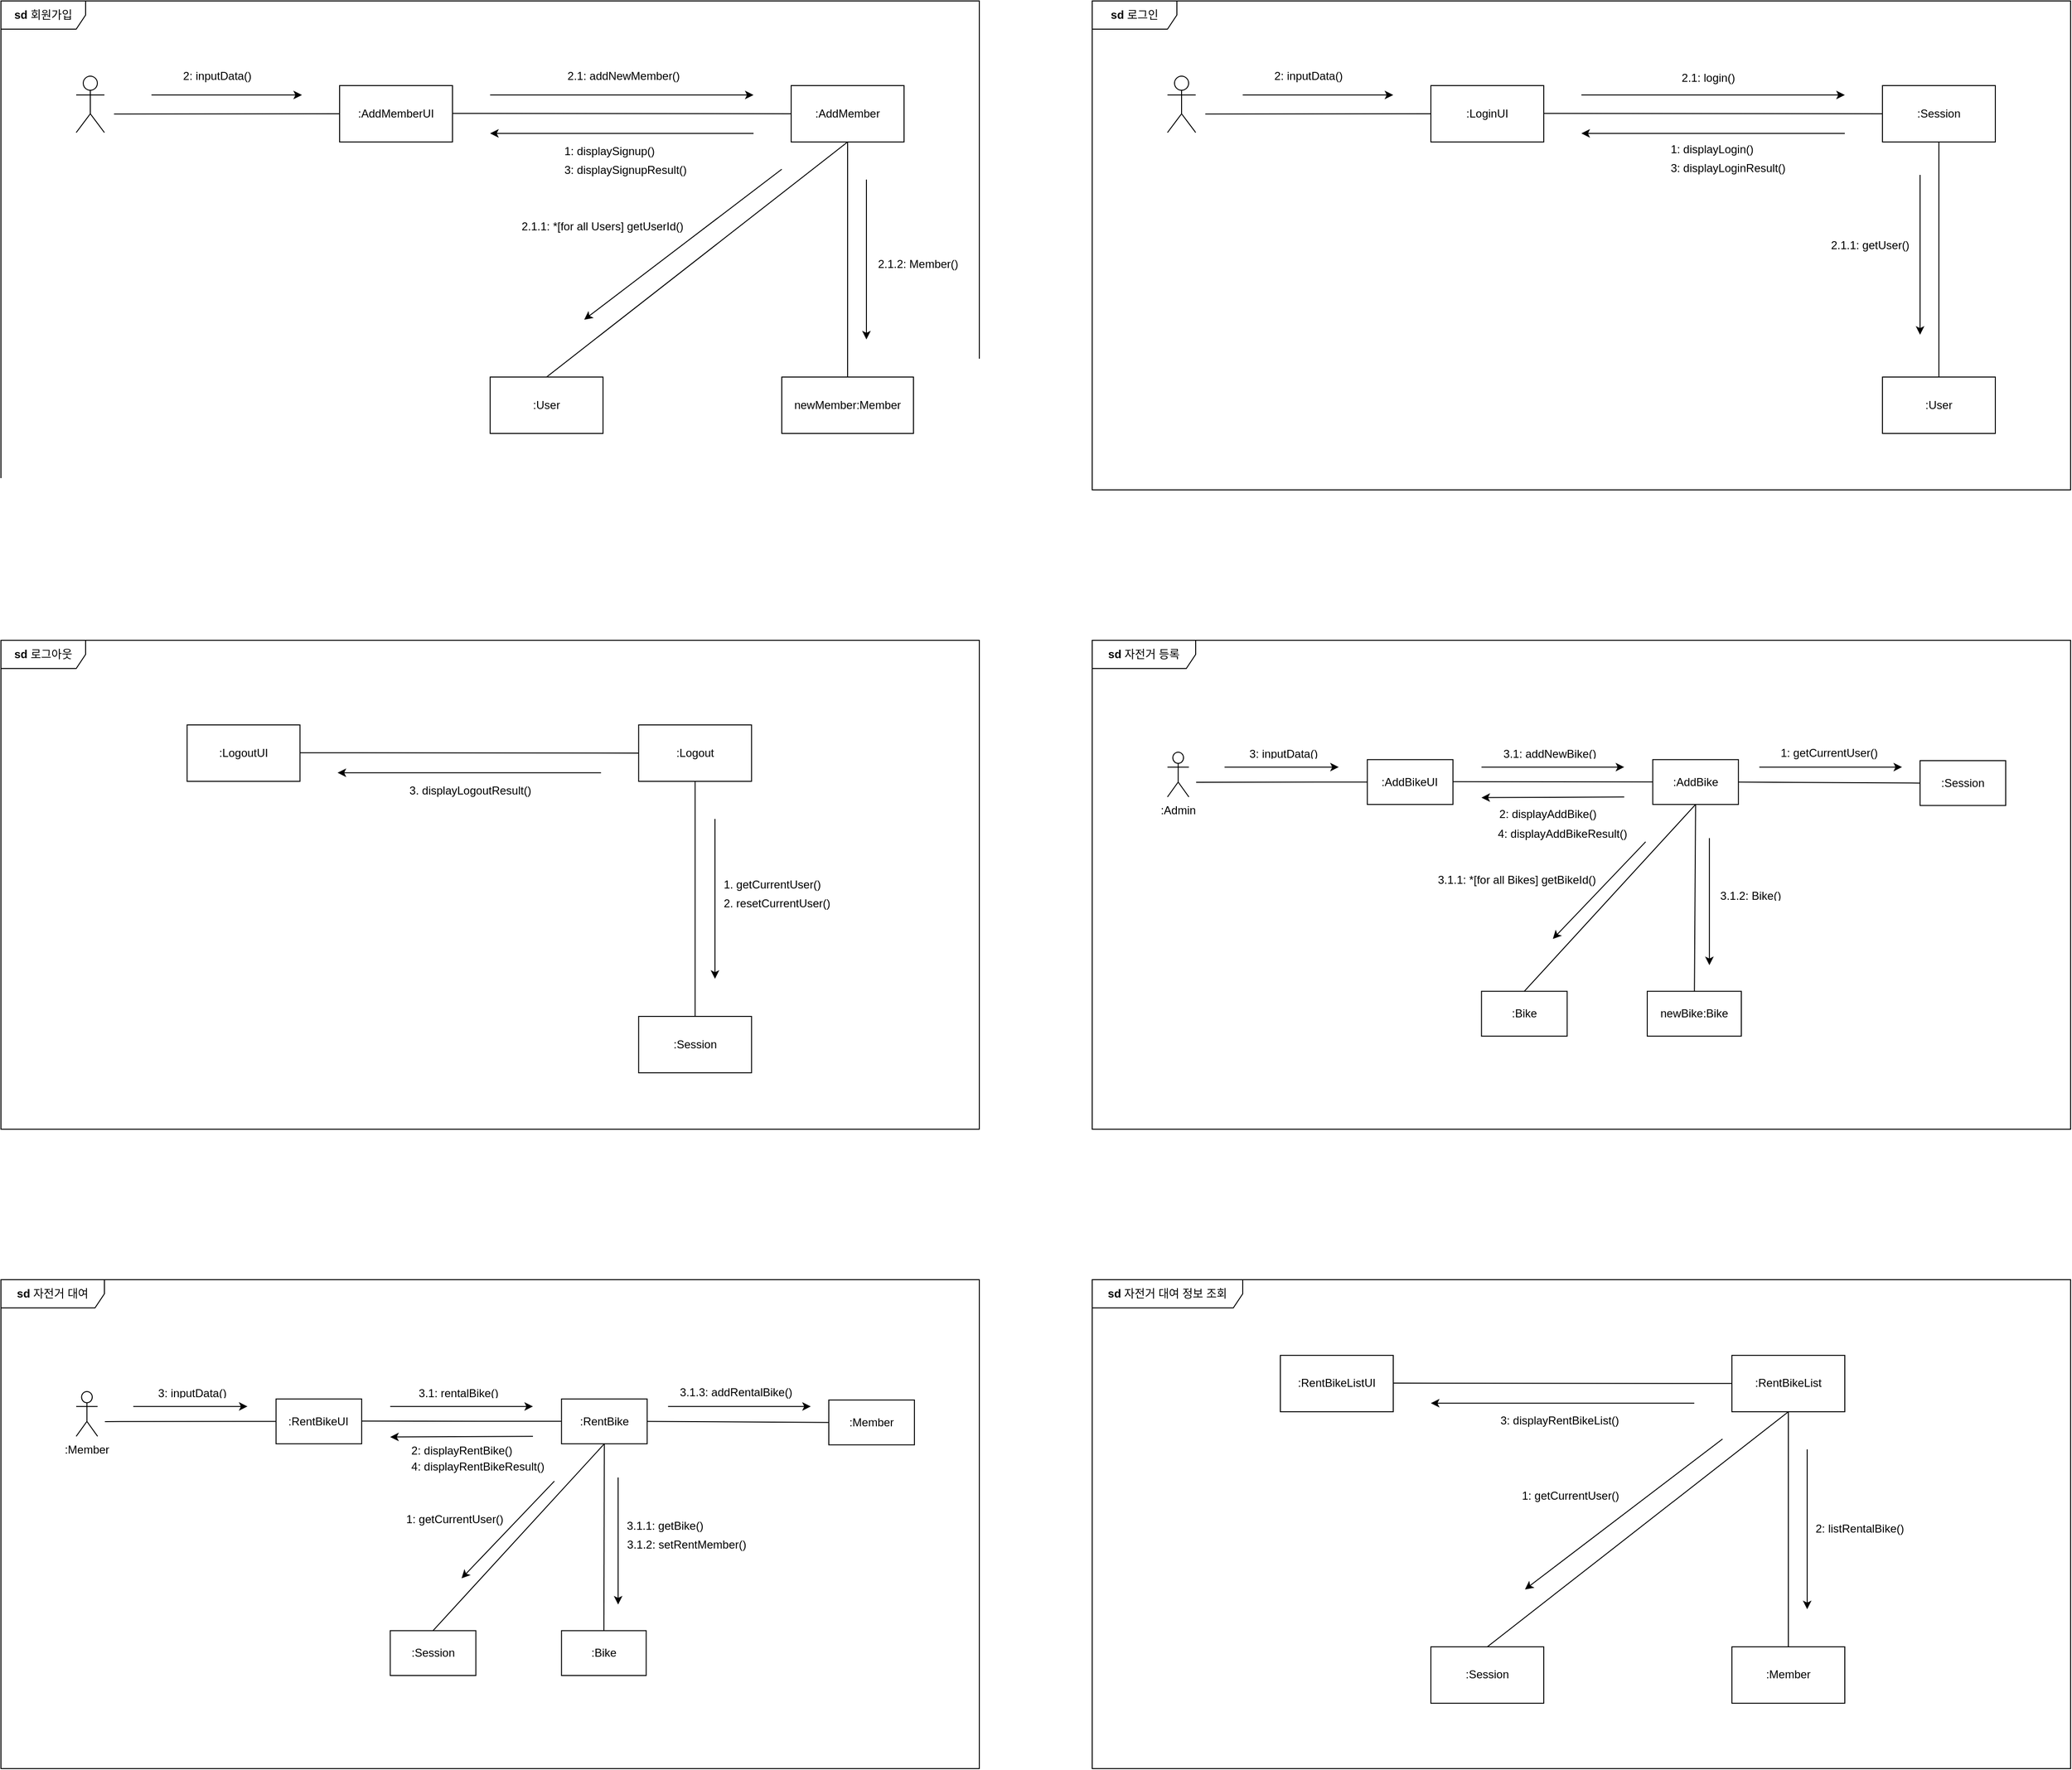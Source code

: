 <mxfile version="27.0.4">
  <diagram name="Page-1" id="929967ad-93f9-6ef4-fab6-5d389245f69c">
    <mxGraphModel dx="3488" dy="2144" grid="1" gridSize="10" guides="1" tooltips="1" connect="1" arrows="1" fold="1" page="1" pageScale="1.5" pageWidth="1700" pageHeight="1500" background="none" math="0" shadow="0">
      <root>
        <mxCell id="0" style=";html=1;" />
        <mxCell id="1" style=";html=1;" parent="0" />
        <mxCell id="5Dsq9sax4IMBlSlcCFGJ-1" value="&lt;div&gt;&lt;br&gt;&lt;/div&gt;" style="shape=umlActor;verticalLabelPosition=bottom;verticalAlign=top;html=1;outlineConnect=0;" vertex="1" parent="1">
          <mxGeometry x="240" y="240" width="30" height="60" as="geometry" />
        </mxCell>
        <mxCell id="5Dsq9sax4IMBlSlcCFGJ-3" value=":AddMemberUI" style="rounded=0;whiteSpace=wrap;html=1;" vertex="1" parent="1">
          <mxGeometry x="520" y="250" width="120" height="60" as="geometry" />
        </mxCell>
        <mxCell id="5Dsq9sax4IMBlSlcCFGJ-4" value=":AddMember" style="rounded=0;whiteSpace=wrap;html=1;" vertex="1" parent="1">
          <mxGeometry x="1000" y="250" width="120" height="60" as="geometry" />
        </mxCell>
        <mxCell id="5Dsq9sax4IMBlSlcCFGJ-5" value=":User" style="rounded=0;whiteSpace=wrap;html=1;" vertex="1" parent="1">
          <mxGeometry x="680" y="560" width="120" height="60" as="geometry" />
        </mxCell>
        <mxCell id="5Dsq9sax4IMBlSlcCFGJ-6" value="newMember:Member" style="rounded=0;whiteSpace=wrap;html=1;" vertex="1" parent="1">
          <mxGeometry x="990" y="560" width="140" height="60" as="geometry" />
        </mxCell>
        <mxCell id="5Dsq9sax4IMBlSlcCFGJ-7" value="" style="endArrow=none;html=1;rounded=0;entryX=0.11;entryY=0.285;entryDx=0;entryDy=0;entryPerimeter=0;exitX=0;exitY=0.5;exitDx=0;exitDy=0;" edge="1" parent="1" source="5Dsq9sax4IMBlSlcCFGJ-3">
          <mxGeometry width="50" height="50" relative="1" as="geometry">
            <mxPoint x="630" y="410" as="sourcePoint" />
            <mxPoint x="280.2" y="280.25" as="targetPoint" />
          </mxGeometry>
        </mxCell>
        <mxCell id="5Dsq9sax4IMBlSlcCFGJ-8" value="" style="endArrow=none;html=1;rounded=0;entryX=0.11;entryY=0.285;entryDx=0;entryDy=0;entryPerimeter=0;" edge="1" parent="1" source="5Dsq9sax4IMBlSlcCFGJ-4">
          <mxGeometry width="50" height="50" relative="1" as="geometry">
            <mxPoint x="880" y="279.57" as="sourcePoint" />
            <mxPoint x="640" y="279.57" as="targetPoint" />
          </mxGeometry>
        </mxCell>
        <mxCell id="5Dsq9sax4IMBlSlcCFGJ-9" value="" style="endArrow=none;html=1;rounded=0;entryX=0.5;entryY=0;entryDx=0;entryDy=0;" edge="1" parent="1" target="5Dsq9sax4IMBlSlcCFGJ-5">
          <mxGeometry width="50" height="50" relative="1" as="geometry">
            <mxPoint x="1060" y="310" as="sourcePoint" />
            <mxPoint x="650" y="289.57" as="targetPoint" />
          </mxGeometry>
        </mxCell>
        <mxCell id="5Dsq9sax4IMBlSlcCFGJ-10" value="" style="endArrow=none;html=1;rounded=0;exitX=0.5;exitY=1;exitDx=0;exitDy=0;" edge="1" parent="1" source="5Dsq9sax4IMBlSlcCFGJ-4" target="5Dsq9sax4IMBlSlcCFGJ-6">
          <mxGeometry width="50" height="50" relative="1" as="geometry">
            <mxPoint x="1070" y="320" as="sourcePoint" />
            <mxPoint x="750" y="570" as="targetPoint" />
          </mxGeometry>
        </mxCell>
        <mxCell id="5Dsq9sax4IMBlSlcCFGJ-21" value="" style="endArrow=classic;html=1;rounded=0;movable=1;resizable=1;rotatable=1;deletable=1;editable=1;locked=0;connectable=1;" edge="1" parent="1">
          <mxGeometry width="50" height="50" relative="1" as="geometry">
            <mxPoint x="320" y="260" as="sourcePoint" />
            <mxPoint x="480" y="260" as="targetPoint" />
          </mxGeometry>
        </mxCell>
        <mxCell id="5Dsq9sax4IMBlSlcCFGJ-22" value="" style="endArrow=classic;html=1;rounded=0;movable=1;resizable=1;rotatable=1;deletable=1;editable=1;locked=0;connectable=1;" edge="1" parent="1">
          <mxGeometry width="50" height="50" relative="1" as="geometry">
            <mxPoint x="680" y="260" as="sourcePoint" />
            <mxPoint x="960" y="260" as="targetPoint" />
          </mxGeometry>
        </mxCell>
        <mxCell id="5Dsq9sax4IMBlSlcCFGJ-23" value="" style="endArrow=classic;html=1;rounded=0;movable=1;resizable=1;rotatable=1;deletable=1;editable=1;locked=0;connectable=1;" edge="1" parent="1">
          <mxGeometry width="50" height="50" relative="1" as="geometry">
            <mxPoint x="960" y="300.87" as="sourcePoint" />
            <mxPoint x="680" y="300.87" as="targetPoint" />
          </mxGeometry>
        </mxCell>
        <mxCell id="5Dsq9sax4IMBlSlcCFGJ-24" value="" style="endArrow=classic;html=1;rounded=0;movable=1;resizable=1;rotatable=1;deletable=1;editable=1;locked=0;connectable=1;" edge="1" parent="1">
          <mxGeometry width="50" height="50" relative="1" as="geometry">
            <mxPoint x="990" y="339.0" as="sourcePoint" />
            <mxPoint x="780" y="499" as="targetPoint" />
          </mxGeometry>
        </mxCell>
        <mxCell id="5Dsq9sax4IMBlSlcCFGJ-25" value="" style="endArrow=classic;html=1;rounded=0;movable=1;resizable=1;rotatable=1;deletable=1;editable=1;locked=0;connectable=1;" edge="1" parent="1">
          <mxGeometry width="50" height="50" relative="1" as="geometry">
            <mxPoint x="1080" y="350.0" as="sourcePoint" />
            <mxPoint x="1080" y="520" as="targetPoint" />
          </mxGeometry>
        </mxCell>
        <mxCell id="5Dsq9sax4IMBlSlcCFGJ-28" value="&lt;b&gt;sd &lt;/b&gt;회원가입" style="shape=umlFrame;whiteSpace=wrap;html=1;pointerEvents=0;width=90;height=30;" vertex="1" parent="1">
          <mxGeometry x="160" y="160" width="1040" height="520" as="geometry" />
        </mxCell>
        <UserObject label="2: inputData()" placeholders="1" name="Variable" id="5Dsq9sax4IMBlSlcCFGJ-29">
          <mxCell style="text;html=1;strokeColor=none;fillColor=none;align=center;verticalAlign=middle;whiteSpace=wrap;overflow=hidden;" vertex="1" parent="1">
            <mxGeometry x="350" y="230" width="80" height="20" as="geometry" />
          </mxCell>
        </UserObject>
        <UserObject label="2.1: addNewMember()" placeholders="1" name="Variable" id="5Dsq9sax4IMBlSlcCFGJ-31">
          <mxCell style="text;html=1;strokeColor=none;fillColor=none;align=center;verticalAlign=middle;whiteSpace=wrap;overflow=hidden;" vertex="1" parent="1">
            <mxGeometry x="757" y="230" width="130" height="20" as="geometry" />
          </mxCell>
        </UserObject>
        <UserObject label="1: displaySignup()" placeholders="1" name="Variable" id="5Dsq9sax4IMBlSlcCFGJ-33">
          <mxCell style="text;html=1;strokeColor=none;fillColor=none;align=center;verticalAlign=middle;whiteSpace=wrap;overflow=hidden;" vertex="1" parent="1">
            <mxGeometry x="742" y="310" width="130" height="20" as="geometry" />
          </mxCell>
        </UserObject>
        <UserObject label="2.1.1: *[for all Users] getUserId()" placeholders="1" name="Variable" id="5Dsq9sax4IMBlSlcCFGJ-35">
          <mxCell style="text;html=1;strokeColor=none;fillColor=none;align=center;verticalAlign=middle;whiteSpace=wrap;overflow=hidden;" vertex="1" parent="1">
            <mxGeometry x="712" y="390" width="175" height="20" as="geometry" />
          </mxCell>
        </UserObject>
        <UserObject label="2.1.2: Member()" placeholders="1" name="Variable" id="5Dsq9sax4IMBlSlcCFGJ-38">
          <mxCell style="text;html=1;strokeColor=none;fillColor=none;align=center;verticalAlign=middle;whiteSpace=wrap;overflow=hidden;" vertex="1" parent="1">
            <mxGeometry x="1070" y="430" width="130" height="20" as="geometry" />
          </mxCell>
        </UserObject>
        <mxCell id="5Dsq9sax4IMBlSlcCFGJ-85" value="&lt;div&gt;&lt;br&gt;&lt;/div&gt;" style="shape=umlActor;verticalLabelPosition=bottom;verticalAlign=top;html=1;outlineConnect=0;" vertex="1" parent="1">
          <mxGeometry x="1400" y="240" width="30" height="60" as="geometry" />
        </mxCell>
        <mxCell id="5Dsq9sax4IMBlSlcCFGJ-86" value=":LoginUI" style="rounded=0;whiteSpace=wrap;html=1;" vertex="1" parent="1">
          <mxGeometry x="1680" y="250" width="120" height="60" as="geometry" />
        </mxCell>
        <mxCell id="5Dsq9sax4IMBlSlcCFGJ-87" value=":Session" style="rounded=0;whiteSpace=wrap;html=1;" vertex="1" parent="1">
          <mxGeometry x="2160" y="250" width="120" height="60" as="geometry" />
        </mxCell>
        <mxCell id="5Dsq9sax4IMBlSlcCFGJ-89" value=":User" style="rounded=0;whiteSpace=wrap;html=1;" vertex="1" parent="1">
          <mxGeometry x="2160" y="560" width="120" height="60" as="geometry" />
        </mxCell>
        <mxCell id="5Dsq9sax4IMBlSlcCFGJ-90" value="" style="endArrow=none;html=1;rounded=0;entryX=0.11;entryY=0.285;entryDx=0;entryDy=0;entryPerimeter=0;exitX=0;exitY=0.5;exitDx=0;exitDy=0;" edge="1" parent="1" source="5Dsq9sax4IMBlSlcCFGJ-86">
          <mxGeometry width="50" height="50" relative="1" as="geometry">
            <mxPoint x="1790" y="410" as="sourcePoint" />
            <mxPoint x="1440.2" y="280.25" as="targetPoint" />
          </mxGeometry>
        </mxCell>
        <mxCell id="5Dsq9sax4IMBlSlcCFGJ-91" value="" style="endArrow=none;html=1;rounded=0;entryX=0.11;entryY=0.285;entryDx=0;entryDy=0;entryPerimeter=0;" edge="1" parent="1" source="5Dsq9sax4IMBlSlcCFGJ-87">
          <mxGeometry width="50" height="50" relative="1" as="geometry">
            <mxPoint x="2040" y="279.57" as="sourcePoint" />
            <mxPoint x="1800" y="279.57" as="targetPoint" />
          </mxGeometry>
        </mxCell>
        <mxCell id="5Dsq9sax4IMBlSlcCFGJ-93" value="" style="endArrow=none;html=1;rounded=0;exitX=0.5;exitY=1;exitDx=0;exitDy=0;" edge="1" parent="1" source="5Dsq9sax4IMBlSlcCFGJ-87" target="5Dsq9sax4IMBlSlcCFGJ-89">
          <mxGeometry width="50" height="50" relative="1" as="geometry">
            <mxPoint x="2230" y="320" as="sourcePoint" />
            <mxPoint x="1910" y="570" as="targetPoint" />
          </mxGeometry>
        </mxCell>
        <mxCell id="5Dsq9sax4IMBlSlcCFGJ-94" value="" style="endArrow=classic;html=1;rounded=0;movable=1;resizable=1;rotatable=1;deletable=1;editable=1;locked=0;connectable=1;" edge="1" parent="1">
          <mxGeometry width="50" height="50" relative="1" as="geometry">
            <mxPoint x="1480" y="260" as="sourcePoint" />
            <mxPoint x="1640" y="260" as="targetPoint" />
          </mxGeometry>
        </mxCell>
        <mxCell id="5Dsq9sax4IMBlSlcCFGJ-95" value="" style="endArrow=classic;html=1;rounded=0;movable=1;resizable=1;rotatable=1;deletable=1;editable=1;locked=0;connectable=1;" edge="1" parent="1">
          <mxGeometry width="50" height="50" relative="1" as="geometry">
            <mxPoint x="1840" y="260" as="sourcePoint" />
            <mxPoint x="2120" y="260" as="targetPoint" />
          </mxGeometry>
        </mxCell>
        <mxCell id="5Dsq9sax4IMBlSlcCFGJ-96" value="" style="endArrow=classic;html=1;rounded=0;movable=1;resizable=1;rotatable=1;deletable=1;editable=1;locked=0;connectable=1;" edge="1" parent="1">
          <mxGeometry width="50" height="50" relative="1" as="geometry">
            <mxPoint x="2120" y="300.87" as="sourcePoint" />
            <mxPoint x="1840" y="300.87" as="targetPoint" />
          </mxGeometry>
        </mxCell>
        <mxCell id="5Dsq9sax4IMBlSlcCFGJ-98" value="" style="endArrow=classic;html=1;rounded=0;movable=1;resizable=1;rotatable=1;deletable=1;editable=1;locked=0;connectable=1;" edge="1" parent="1">
          <mxGeometry width="50" height="50" relative="1" as="geometry">
            <mxPoint x="2200" y="345.0" as="sourcePoint" />
            <mxPoint x="2200" y="515" as="targetPoint" />
          </mxGeometry>
        </mxCell>
        <mxCell id="5Dsq9sax4IMBlSlcCFGJ-99" value="&lt;b&gt;sd &lt;/b&gt;로그인" style="shape=umlFrame;whiteSpace=wrap;html=1;pointerEvents=0;width=90;height=30;" vertex="1" parent="1">
          <mxGeometry x="1320" y="160" width="1040" height="520" as="geometry" />
        </mxCell>
        <UserObject label="2: inputData()" placeholders="1" name="Variable" id="5Dsq9sax4IMBlSlcCFGJ-100">
          <mxCell style="text;html=1;strokeColor=none;fillColor=none;align=center;verticalAlign=middle;whiteSpace=wrap;overflow=hidden;" vertex="1" parent="1">
            <mxGeometry x="1510" y="230" width="80" height="20" as="geometry" />
          </mxCell>
        </UserObject>
        <UserObject label="2.1: login()" placeholders="1" name="Variable" id="5Dsq9sax4IMBlSlcCFGJ-101">
          <mxCell style="text;html=1;strokeColor=none;fillColor=none;align=center;verticalAlign=middle;whiteSpace=wrap;overflow=hidden;" vertex="1" parent="1">
            <mxGeometry x="1910" y="232" width="130" height="20" as="geometry" />
          </mxCell>
        </UserObject>
        <UserObject label="1: displayLogin()" placeholders="1" name="Variable" id="5Dsq9sax4IMBlSlcCFGJ-102">
          <mxCell style="text;html=1;strokeColor=none;fillColor=none;align=center;verticalAlign=middle;whiteSpace=wrap;overflow=hidden;" vertex="1" parent="1">
            <mxGeometry x="1928" y="308" width="102" height="20" as="geometry" />
          </mxCell>
        </UserObject>
        <UserObject label="2.1.1: getUser()" placeholders="1" name="Variable" id="5Dsq9sax4IMBlSlcCFGJ-104">
          <mxCell style="text;html=1;strokeColor=none;fillColor=none;align=center;verticalAlign=middle;whiteSpace=wrap;overflow=hidden;" vertex="1" parent="1">
            <mxGeometry x="2102" y="410" width="90" height="20" as="geometry" />
          </mxCell>
        </UserObject>
        <mxCell id="5Dsq9sax4IMBlSlcCFGJ-106" value=":LogoutUI" style="rounded=0;whiteSpace=wrap;html=1;" vertex="1" parent="1">
          <mxGeometry x="357.86" y="930" width="120" height="60" as="geometry" />
        </mxCell>
        <mxCell id="5Dsq9sax4IMBlSlcCFGJ-107" value=":Logout" style="rounded=0;whiteSpace=wrap;html=1;" vertex="1" parent="1">
          <mxGeometry x="837.86" y="930" width="120" height="60" as="geometry" />
        </mxCell>
        <mxCell id="5Dsq9sax4IMBlSlcCFGJ-110" value="" style="endArrow=none;html=1;rounded=0;entryX=0.11;entryY=0.285;entryDx=0;entryDy=0;entryPerimeter=0;" edge="1" parent="1" source="5Dsq9sax4IMBlSlcCFGJ-107">
          <mxGeometry width="50" height="50" relative="1" as="geometry">
            <mxPoint x="717.86" y="959.57" as="sourcePoint" />
            <mxPoint x="477.86" y="959.57" as="targetPoint" />
          </mxGeometry>
        </mxCell>
        <mxCell id="5Dsq9sax4IMBlSlcCFGJ-114" value="" style="endArrow=classic;html=1;rounded=0;movable=1;resizable=1;rotatable=1;deletable=1;editable=1;locked=0;connectable=1;" edge="1" parent="1">
          <mxGeometry width="50" height="50" relative="1" as="geometry">
            <mxPoint x="797.86" y="980.87" as="sourcePoint" />
            <mxPoint x="517.86" y="980.87" as="targetPoint" />
          </mxGeometry>
        </mxCell>
        <mxCell id="5Dsq9sax4IMBlSlcCFGJ-116" value="&lt;b&gt;sd &lt;/b&gt;로그아웃" style="shape=umlFrame;whiteSpace=wrap;html=1;pointerEvents=0;width=90;height=30;" vertex="1" parent="1">
          <mxGeometry x="160" y="840" width="1040" height="520" as="geometry" />
        </mxCell>
        <UserObject label="3. displayLogoutResult()" placeholders="1" name="Variable" id="5Dsq9sax4IMBlSlcCFGJ-119">
          <mxCell style="text;html=1;strokeColor=none;fillColor=none;align=center;verticalAlign=middle;whiteSpace=wrap;overflow=hidden;" vertex="1" parent="1">
            <mxGeometry x="589.86" y="990" width="138" height="20" as="geometry" />
          </mxCell>
        </UserObject>
        <mxCell id="5Dsq9sax4IMBlSlcCFGJ-148" value="" style="group" vertex="1" connectable="0" parent="1">
          <mxGeometry x="1400" y="951" width="660" height="310" as="geometry" />
        </mxCell>
        <mxCell id="5Dsq9sax4IMBlSlcCFGJ-123" value="&lt;div&gt;:Admin&lt;/div&gt;" style="shape=umlActor;verticalLabelPosition=bottom;verticalAlign=top;html=1;outlineConnect=0;" vertex="1" parent="5Dsq9sax4IMBlSlcCFGJ-148">
          <mxGeometry y="7.949" width="22.759" height="47.692" as="geometry" />
        </mxCell>
        <mxCell id="5Dsq9sax4IMBlSlcCFGJ-124" value=":AddBikeUI" style="rounded=0;whiteSpace=wrap;html=1;" vertex="1" parent="5Dsq9sax4IMBlSlcCFGJ-148">
          <mxGeometry x="212.414" y="15.897" width="91.034" height="47.692" as="geometry" />
        </mxCell>
        <mxCell id="5Dsq9sax4IMBlSlcCFGJ-125" value=":AddBike" style="rounded=0;whiteSpace=wrap;html=1;" vertex="1" parent="5Dsq9sax4IMBlSlcCFGJ-148">
          <mxGeometry x="515.862" y="15.897" width="91.034" height="47.692" as="geometry" />
        </mxCell>
        <mxCell id="5Dsq9sax4IMBlSlcCFGJ-126" value=":Bike" style="rounded=0;whiteSpace=wrap;html=1;" vertex="1" parent="5Dsq9sax4IMBlSlcCFGJ-148">
          <mxGeometry x="333.793" y="262.308" width="91.034" height="47.692" as="geometry" />
        </mxCell>
        <mxCell id="5Dsq9sax4IMBlSlcCFGJ-127" value="newBike:Bike" style="rounded=0;whiteSpace=wrap;html=1;" vertex="1" parent="5Dsq9sax4IMBlSlcCFGJ-148">
          <mxGeometry x="510" y="262.31" width="100" height="47.69" as="geometry" />
        </mxCell>
        <mxCell id="5Dsq9sax4IMBlSlcCFGJ-128" value="" style="endArrow=none;html=1;rounded=0;entryX=0.11;entryY=0.285;entryDx=0;entryDy=0;entryPerimeter=0;exitX=0;exitY=0.5;exitDx=0;exitDy=0;" edge="1" parent="5Dsq9sax4IMBlSlcCFGJ-148" source="5Dsq9sax4IMBlSlcCFGJ-124">
          <mxGeometry width="50" height="50" relative="1" as="geometry">
            <mxPoint x="295.862" y="143.077" as="sourcePoint" />
            <mxPoint x="30.497" y="39.942" as="targetPoint" />
          </mxGeometry>
        </mxCell>
        <mxCell id="5Dsq9sax4IMBlSlcCFGJ-129" value="" style="endArrow=none;html=1;rounded=0;entryX=0.11;entryY=0.285;entryDx=0;entryDy=0;entryPerimeter=0;" edge="1" parent="5Dsq9sax4IMBlSlcCFGJ-148" source="5Dsq9sax4IMBlSlcCFGJ-125">
          <mxGeometry width="50" height="50" relative="1" as="geometry">
            <mxPoint x="485.517" y="39.402" as="sourcePoint" />
            <mxPoint x="303.448" y="39.402" as="targetPoint" />
          </mxGeometry>
        </mxCell>
        <mxCell id="5Dsq9sax4IMBlSlcCFGJ-130" value="" style="endArrow=none;html=1;rounded=0;entryX=0.5;entryY=0;entryDx=0;entryDy=0;" edge="1" parent="5Dsq9sax4IMBlSlcCFGJ-148" target="5Dsq9sax4IMBlSlcCFGJ-126">
          <mxGeometry width="50" height="50" relative="1" as="geometry">
            <mxPoint x="561.379" y="63.59" as="sourcePoint" />
            <mxPoint x="311.034" y="47.351" as="targetPoint" />
          </mxGeometry>
        </mxCell>
        <mxCell id="5Dsq9sax4IMBlSlcCFGJ-131" value="" style="endArrow=none;html=1;rounded=0;exitX=0.5;exitY=1;exitDx=0;exitDy=0;" edge="1" parent="5Dsq9sax4IMBlSlcCFGJ-148" source="5Dsq9sax4IMBlSlcCFGJ-125" target="5Dsq9sax4IMBlSlcCFGJ-127">
          <mxGeometry width="50" height="50" relative="1" as="geometry">
            <mxPoint x="629.655" y="71.538" as="sourcePoint" />
            <mxPoint x="386.897" y="270.256" as="targetPoint" />
          </mxGeometry>
        </mxCell>
        <mxCell id="5Dsq9sax4IMBlSlcCFGJ-132" value="" style="endArrow=classic;html=1;rounded=0;movable=1;resizable=1;rotatable=1;deletable=1;editable=1;locked=0;connectable=1;" edge="1" parent="5Dsq9sax4IMBlSlcCFGJ-148">
          <mxGeometry width="50" height="50" relative="1" as="geometry">
            <mxPoint x="60.69" y="23.846" as="sourcePoint" />
            <mxPoint x="182.069" y="23.846" as="targetPoint" />
          </mxGeometry>
        </mxCell>
        <mxCell id="5Dsq9sax4IMBlSlcCFGJ-133" value="" style="endArrow=classic;html=1;rounded=0;movable=1;resizable=1;rotatable=1;deletable=1;editable=1;locked=0;connectable=1;" edge="1" parent="5Dsq9sax4IMBlSlcCFGJ-148">
          <mxGeometry width="50" height="50" relative="1" as="geometry">
            <mxPoint x="333.793" y="23.846" as="sourcePoint" />
            <mxPoint x="485.517" y="23.846" as="targetPoint" />
          </mxGeometry>
        </mxCell>
        <mxCell id="5Dsq9sax4IMBlSlcCFGJ-134" value="" style="endArrow=classic;html=1;rounded=0;movable=1;resizable=1;rotatable=1;deletable=1;editable=1;locked=0;connectable=1;" edge="1" parent="5Dsq9sax4IMBlSlcCFGJ-148">
          <mxGeometry width="50" height="50" relative="1" as="geometry">
            <mxPoint x="485.517" y="55.641" as="sourcePoint" />
            <mxPoint x="333.793" y="56.332" as="targetPoint" />
          </mxGeometry>
        </mxCell>
        <mxCell id="5Dsq9sax4IMBlSlcCFGJ-135" value="" style="endArrow=classic;html=1;rounded=0;movable=1;resizable=1;rotatable=1;deletable=1;editable=1;locked=0;connectable=1;" edge="1" parent="5Dsq9sax4IMBlSlcCFGJ-148">
          <mxGeometry width="50" height="50" relative="1" as="geometry">
            <mxPoint x="508.276" y="103.333" as="sourcePoint" />
            <mxPoint x="409.655" y="206.667" as="targetPoint" />
          </mxGeometry>
        </mxCell>
        <mxCell id="5Dsq9sax4IMBlSlcCFGJ-136" value="" style="endArrow=classic;html=1;rounded=0;movable=1;resizable=1;rotatable=1;deletable=1;editable=1;locked=0;connectable=1;" edge="1" parent="5Dsq9sax4IMBlSlcCFGJ-148">
          <mxGeometry width="50" height="50" relative="1" as="geometry">
            <mxPoint x="576.059" y="99.359" as="sourcePoint" />
            <mxPoint x="576.059" y="234.487" as="targetPoint" />
          </mxGeometry>
        </mxCell>
        <UserObject label="3: inputData()" placeholders="1" name="Variable" id="5Dsq9sax4IMBlSlcCFGJ-138">
          <mxCell style="text;html=1;strokeColor=none;fillColor=none;align=center;verticalAlign=middle;whiteSpace=wrap;overflow=hidden;" vertex="1" parent="5Dsq9sax4IMBlSlcCFGJ-148">
            <mxGeometry x="80" width="86.55" height="15.9" as="geometry" />
          </mxCell>
        </UserObject>
        <UserObject label="3.1: addNewBike()" placeholders="1" name="Variable" id="5Dsq9sax4IMBlSlcCFGJ-139">
          <mxCell style="text;html=1;strokeColor=none;fillColor=none;align=center;verticalAlign=middle;whiteSpace=wrap;overflow=hidden;" vertex="1" parent="5Dsq9sax4IMBlSlcCFGJ-148">
            <mxGeometry x="350" width="112.76" height="15.9" as="geometry" />
          </mxCell>
        </UserObject>
        <UserObject label="2: displayAddBike()" placeholders="1" name="Variable" id="5Dsq9sax4IMBlSlcCFGJ-140">
          <mxCell style="text;html=1;strokeColor=none;fillColor=none;align=center;verticalAlign=middle;whiteSpace=wrap;overflow=hidden;" vertex="1" parent="5Dsq9sax4IMBlSlcCFGJ-148">
            <mxGeometry x="350" y="60.59" width="108.97" height="26.41" as="geometry" />
          </mxCell>
        </UserObject>
        <UserObject label="3.1.1: *[for all Bikes] getBikeId()" placeholders="1" name="Variable" id="5Dsq9sax4IMBlSlcCFGJ-141">
          <mxCell style="text;html=1;strokeColor=none;fillColor=none;align=center;verticalAlign=middle;whiteSpace=wrap;overflow=hidden;" vertex="1" parent="5Dsq9sax4IMBlSlcCFGJ-148">
            <mxGeometry x="281.38" y="131.13" width="181.38" height="24.87" as="geometry" />
          </mxCell>
        </UserObject>
        <UserObject label="3.1.2: Bike()" placeholders="1" name="Variable" id="5Dsq9sax4IMBlSlcCFGJ-142">
          <mxCell style="text;html=1;strokeColor=none;fillColor=none;align=center;verticalAlign=middle;whiteSpace=wrap;overflow=hidden;" vertex="1" parent="5Dsq9sax4IMBlSlcCFGJ-148">
            <mxGeometry x="582.138" y="151.034" width="75.862" height="15.897" as="geometry" />
          </mxCell>
        </UserObject>
        <UserObject label="4: displayAddBikeResult()" placeholders="1" name="Variable" id="5Dsq9sax4IMBlSlcCFGJ-212">
          <mxCell style="text;html=1;strokeColor=none;fillColor=none;align=center;verticalAlign=middle;whiteSpace=wrap;overflow=hidden;" vertex="1" parent="5Dsq9sax4IMBlSlcCFGJ-148">
            <mxGeometry x="350" y="82" width="140" height="26.41" as="geometry" />
          </mxCell>
        </UserObject>
        <mxCell id="5Dsq9sax4IMBlSlcCFGJ-150" value=":Session" style="rounded=0;whiteSpace=wrap;html=1;" vertex="1" parent="1">
          <mxGeometry x="2200.002" y="967.997" width="91.034" height="47.692" as="geometry" />
        </mxCell>
        <mxCell id="5Dsq9sax4IMBlSlcCFGJ-152" value="" style="endArrow=none;html=1;rounded=0;entryX=1;entryY=0.5;entryDx=0;entryDy=0;exitX=0;exitY=0.5;exitDx=0;exitDy=0;" edge="1" parent="1" source="5Dsq9sax4IMBlSlcCFGJ-150" target="5Dsq9sax4IMBlSlcCFGJ-125">
          <mxGeometry width="50" height="50" relative="1" as="geometry">
            <mxPoint x="2200" y="989" as="sourcePoint" />
            <mxPoint x="2009.998" y="989.412" as="targetPoint" />
          </mxGeometry>
        </mxCell>
        <mxCell id="5Dsq9sax4IMBlSlcCFGJ-153" value="" style="endArrow=classic;html=1;rounded=0;movable=1;resizable=1;rotatable=1;deletable=1;editable=1;locked=0;connectable=1;" edge="1" parent="1">
          <mxGeometry width="50" height="50" relative="1" as="geometry">
            <mxPoint x="2029.133" y="974.846" as="sourcePoint" />
            <mxPoint x="2180.857" y="974.846" as="targetPoint" />
          </mxGeometry>
        </mxCell>
        <UserObject label="1: getCurrentUser()" placeholders="1" name="Variable" id="5Dsq9sax4IMBlSlcCFGJ-154">
          <mxCell style="text;html=1;strokeColor=none;fillColor=none;align=center;verticalAlign=middle;whiteSpace=wrap;overflow=hidden;" vertex="1" parent="1">
            <mxGeometry x="2042.34" y="950" width="122.76" height="19.9" as="geometry" />
          </mxCell>
        </UserObject>
        <mxCell id="5Dsq9sax4IMBlSlcCFGJ-156" value="&lt;b&gt;sd &lt;/b&gt;자전거 등록" style="shape=umlFrame;whiteSpace=wrap;html=1;pointerEvents=0;width=110;height=30;" vertex="1" parent="1">
          <mxGeometry x="1320" y="840" width="1040" height="520" as="geometry" />
        </mxCell>
        <mxCell id="5Dsq9sax4IMBlSlcCFGJ-157" value="" style="group" vertex="1" connectable="0" parent="1">
          <mxGeometry x="240" y="1631" width="670" height="310" as="geometry" />
        </mxCell>
        <mxCell id="5Dsq9sax4IMBlSlcCFGJ-158" value="&lt;div&gt;:Member&lt;/div&gt;" style="shape=umlActor;verticalLabelPosition=bottom;verticalAlign=top;html=1;outlineConnect=0;" vertex="1" parent="5Dsq9sax4IMBlSlcCFGJ-157">
          <mxGeometry y="7.949" width="22.759" height="47.692" as="geometry" />
        </mxCell>
        <mxCell id="5Dsq9sax4IMBlSlcCFGJ-159" value=":RentBikeUI" style="rounded=0;whiteSpace=wrap;html=1;" vertex="1" parent="5Dsq9sax4IMBlSlcCFGJ-157">
          <mxGeometry x="212.414" y="15.897" width="91.034" height="47.692" as="geometry" />
        </mxCell>
        <mxCell id="5Dsq9sax4IMBlSlcCFGJ-160" value=":RentBike" style="rounded=0;whiteSpace=wrap;html=1;" vertex="1" parent="5Dsq9sax4IMBlSlcCFGJ-157">
          <mxGeometry x="515.862" y="15.897" width="91.034" height="47.692" as="geometry" />
        </mxCell>
        <mxCell id="5Dsq9sax4IMBlSlcCFGJ-161" value=":Session" style="rounded=0;whiteSpace=wrap;html=1;" vertex="1" parent="5Dsq9sax4IMBlSlcCFGJ-157">
          <mxGeometry x="333.793" y="262.308" width="91.034" height="47.692" as="geometry" />
        </mxCell>
        <mxCell id="5Dsq9sax4IMBlSlcCFGJ-162" value=":Bike" style="rounded=0;whiteSpace=wrap;html=1;" vertex="1" parent="5Dsq9sax4IMBlSlcCFGJ-157">
          <mxGeometry x="515.86" y="262.31" width="90" height="47.69" as="geometry" />
        </mxCell>
        <mxCell id="5Dsq9sax4IMBlSlcCFGJ-163" value="" style="endArrow=none;html=1;rounded=0;entryX=0.11;entryY=0.285;entryDx=0;entryDy=0;entryPerimeter=0;exitX=0;exitY=0.5;exitDx=0;exitDy=0;" edge="1" parent="5Dsq9sax4IMBlSlcCFGJ-157" source="5Dsq9sax4IMBlSlcCFGJ-159">
          <mxGeometry width="50" height="50" relative="1" as="geometry">
            <mxPoint x="295.862" y="143.077" as="sourcePoint" />
            <mxPoint x="30.497" y="39.942" as="targetPoint" />
          </mxGeometry>
        </mxCell>
        <mxCell id="5Dsq9sax4IMBlSlcCFGJ-164" value="" style="endArrow=none;html=1;rounded=0;entryX=0.11;entryY=0.285;entryDx=0;entryDy=0;entryPerimeter=0;" edge="1" parent="5Dsq9sax4IMBlSlcCFGJ-157" source="5Dsq9sax4IMBlSlcCFGJ-160">
          <mxGeometry width="50" height="50" relative="1" as="geometry">
            <mxPoint x="485.517" y="39.402" as="sourcePoint" />
            <mxPoint x="303.448" y="39.402" as="targetPoint" />
          </mxGeometry>
        </mxCell>
        <mxCell id="5Dsq9sax4IMBlSlcCFGJ-165" value="" style="endArrow=none;html=1;rounded=0;entryX=0.5;entryY=0;entryDx=0;entryDy=0;" edge="1" parent="5Dsq9sax4IMBlSlcCFGJ-157" target="5Dsq9sax4IMBlSlcCFGJ-161">
          <mxGeometry width="50" height="50" relative="1" as="geometry">
            <mxPoint x="561.379" y="63.59" as="sourcePoint" />
            <mxPoint x="311.034" y="47.351" as="targetPoint" />
          </mxGeometry>
        </mxCell>
        <mxCell id="5Dsq9sax4IMBlSlcCFGJ-166" value="" style="endArrow=none;html=1;rounded=0;exitX=0.5;exitY=1;exitDx=0;exitDy=0;" edge="1" parent="5Dsq9sax4IMBlSlcCFGJ-157" source="5Dsq9sax4IMBlSlcCFGJ-160" target="5Dsq9sax4IMBlSlcCFGJ-162">
          <mxGeometry width="50" height="50" relative="1" as="geometry">
            <mxPoint x="629.655" y="71.538" as="sourcePoint" />
            <mxPoint x="386.897" y="270.256" as="targetPoint" />
          </mxGeometry>
        </mxCell>
        <mxCell id="5Dsq9sax4IMBlSlcCFGJ-167" value="" style="endArrow=classic;html=1;rounded=0;movable=1;resizable=1;rotatable=1;deletable=1;editable=1;locked=0;connectable=1;" edge="1" parent="5Dsq9sax4IMBlSlcCFGJ-157">
          <mxGeometry width="50" height="50" relative="1" as="geometry">
            <mxPoint x="60.69" y="23.846" as="sourcePoint" />
            <mxPoint x="182.069" y="23.846" as="targetPoint" />
          </mxGeometry>
        </mxCell>
        <mxCell id="5Dsq9sax4IMBlSlcCFGJ-168" value="" style="endArrow=classic;html=1;rounded=0;movable=1;resizable=1;rotatable=1;deletable=1;editable=1;locked=0;connectable=1;" edge="1" parent="5Dsq9sax4IMBlSlcCFGJ-157">
          <mxGeometry width="50" height="50" relative="1" as="geometry">
            <mxPoint x="333.793" y="23.846" as="sourcePoint" />
            <mxPoint x="485.517" y="23.846" as="targetPoint" />
          </mxGeometry>
        </mxCell>
        <mxCell id="5Dsq9sax4IMBlSlcCFGJ-169" value="" style="endArrow=classic;html=1;rounded=0;movable=1;resizable=1;rotatable=1;deletable=1;editable=1;locked=0;connectable=1;" edge="1" parent="5Dsq9sax4IMBlSlcCFGJ-157">
          <mxGeometry width="50" height="50" relative="1" as="geometry">
            <mxPoint x="485.517" y="55.641" as="sourcePoint" />
            <mxPoint x="333.793" y="56.332" as="targetPoint" />
          </mxGeometry>
        </mxCell>
        <mxCell id="5Dsq9sax4IMBlSlcCFGJ-170" value="" style="endArrow=classic;html=1;rounded=0;movable=1;resizable=1;rotatable=1;deletable=1;editable=1;locked=0;connectable=1;" edge="1" parent="5Dsq9sax4IMBlSlcCFGJ-157">
          <mxGeometry width="50" height="50" relative="1" as="geometry">
            <mxPoint x="508.276" y="103.333" as="sourcePoint" />
            <mxPoint x="409.655" y="206.667" as="targetPoint" />
          </mxGeometry>
        </mxCell>
        <mxCell id="5Dsq9sax4IMBlSlcCFGJ-171" value="" style="endArrow=classic;html=1;rounded=0;movable=1;resizable=1;rotatable=1;deletable=1;editable=1;locked=0;connectable=1;" edge="1" parent="5Dsq9sax4IMBlSlcCFGJ-157">
          <mxGeometry width="50" height="50" relative="1" as="geometry">
            <mxPoint x="576.059" y="99.359" as="sourcePoint" />
            <mxPoint x="576.059" y="234.487" as="targetPoint" />
          </mxGeometry>
        </mxCell>
        <UserObject label="3: inputData()" placeholders="1" name="Variable" id="5Dsq9sax4IMBlSlcCFGJ-172">
          <mxCell style="text;html=1;strokeColor=none;fillColor=none;align=center;verticalAlign=middle;whiteSpace=wrap;overflow=hidden;" vertex="1" parent="5Dsq9sax4IMBlSlcCFGJ-157">
            <mxGeometry x="80" width="86.55" height="15.9" as="geometry" />
          </mxCell>
        </UserObject>
        <UserObject label="3.1: rentalBike()" placeholders="1" name="Variable" id="5Dsq9sax4IMBlSlcCFGJ-173">
          <mxCell style="text;html=1;strokeColor=none;fillColor=none;align=center;verticalAlign=middle;whiteSpace=wrap;overflow=hidden;" vertex="1" parent="5Dsq9sax4IMBlSlcCFGJ-157">
            <mxGeometry x="350" width="112.76" height="15.9" as="geometry" />
          </mxCell>
        </UserObject>
        <UserObject label="2: displayRentBike()" placeholders="1" name="Variable" id="5Dsq9sax4IMBlSlcCFGJ-174">
          <mxCell style="text;html=1;strokeColor=none;fillColor=none;align=center;verticalAlign=middle;whiteSpace=wrap;overflow=hidden;" vertex="1" parent="5Dsq9sax4IMBlSlcCFGJ-157">
            <mxGeometry x="350" y="57.59" width="120" height="26.41" as="geometry" />
          </mxCell>
        </UserObject>
        <UserObject label="1: getCurrentUser()" placeholders="1" name="Variable" id="5Dsq9sax4IMBlSlcCFGJ-175">
          <mxCell style="text;html=1;strokeColor=none;fillColor=none;align=center;verticalAlign=middle;whiteSpace=wrap;overflow=hidden;" vertex="1" parent="5Dsq9sax4IMBlSlcCFGJ-157">
            <mxGeometry x="346" y="131.13" width="112.76" height="24.87" as="geometry" />
          </mxCell>
        </UserObject>
        <UserObject label="3.1.1: getBike()" placeholders="1" name="Variable" id="5Dsq9sax4IMBlSlcCFGJ-176">
          <mxCell style="text;html=1;strokeColor=none;fillColor=none;align=center;verticalAlign=middle;whiteSpace=wrap;overflow=hidden;" vertex="1" parent="5Dsq9sax4IMBlSlcCFGJ-157">
            <mxGeometry x="582.14" y="141.03" width="87.86" height="18.97" as="geometry" />
          </mxCell>
        </UserObject>
        <UserObject label="4: displayRentBikeResult()" placeholders="1" name="Variable" id="5Dsq9sax4IMBlSlcCFGJ-213">
          <mxCell style="text;html=1;strokeColor=none;fillColor=none;align=center;verticalAlign=middle;whiteSpace=wrap;overflow=hidden;" vertex="1" parent="5Dsq9sax4IMBlSlcCFGJ-157">
            <mxGeometry x="352" y="75" width="150" height="26.41" as="geometry" />
          </mxCell>
        </UserObject>
        <mxCell id="5Dsq9sax4IMBlSlcCFGJ-177" value=":Member" style="rounded=0;whiteSpace=wrap;html=1;" vertex="1" parent="1">
          <mxGeometry x="1040.002" y="1647.997" width="91.034" height="47.692" as="geometry" />
        </mxCell>
        <mxCell id="5Dsq9sax4IMBlSlcCFGJ-178" value="" style="endArrow=none;html=1;rounded=0;entryX=1;entryY=0.5;entryDx=0;entryDy=0;exitX=0;exitY=0.5;exitDx=0;exitDy=0;" edge="1" parent="1" source="5Dsq9sax4IMBlSlcCFGJ-177" target="5Dsq9sax4IMBlSlcCFGJ-160">
          <mxGeometry width="50" height="50" relative="1" as="geometry">
            <mxPoint x="1040" y="1669" as="sourcePoint" />
            <mxPoint x="849.998" y="1669.412" as="targetPoint" />
          </mxGeometry>
        </mxCell>
        <mxCell id="5Dsq9sax4IMBlSlcCFGJ-179" value="" style="endArrow=classic;html=1;rounded=0;movable=1;resizable=1;rotatable=1;deletable=1;editable=1;locked=0;connectable=1;" edge="1" parent="1">
          <mxGeometry width="50" height="50" relative="1" as="geometry">
            <mxPoint x="869.133" y="1654.846" as="sourcePoint" />
            <mxPoint x="1020.857" y="1654.846" as="targetPoint" />
          </mxGeometry>
        </mxCell>
        <UserObject label="3.1.3: addRentalBike()" placeholders="1" name="Variable" id="5Dsq9sax4IMBlSlcCFGJ-180">
          <mxCell style="text;html=1;strokeColor=none;fillColor=none;align=center;verticalAlign=middle;whiteSpace=wrap;overflow=hidden;" vertex="1" parent="1">
            <mxGeometry x="880.34" y="1630" width="122.76" height="19.9" as="geometry" />
          </mxCell>
        </UserObject>
        <mxCell id="5Dsq9sax4IMBlSlcCFGJ-181" value="&lt;b&gt;sd &lt;/b&gt;자전거 대여" style="shape=umlFrame;whiteSpace=wrap;html=1;pointerEvents=0;width=110;height=30;" vertex="1" parent="1">
          <mxGeometry x="160" y="1520" width="1040" height="520" as="geometry" />
        </mxCell>
        <UserObject label="3.1.2: setRentMember()" placeholders="1" name="Variable" id="5Dsq9sax4IMBlSlcCFGJ-182">
          <mxCell style="text;html=1;strokeColor=none;fillColor=none;align=center;verticalAlign=middle;whiteSpace=wrap;overflow=hidden;" vertex="1" parent="1">
            <mxGeometry x="820" y="1793" width="137.86" height="18.97" as="geometry" />
          </mxCell>
        </UserObject>
        <mxCell id="5Dsq9sax4IMBlSlcCFGJ-186" value=":RentBikeListUI" style="rounded=0;whiteSpace=wrap;html=1;" vertex="1" parent="1">
          <mxGeometry x="1520" y="1600.49" width="120" height="60" as="geometry" />
        </mxCell>
        <mxCell id="5Dsq9sax4IMBlSlcCFGJ-187" value=":RentBikeList" style="rounded=0;whiteSpace=wrap;html=1;" vertex="1" parent="1">
          <mxGeometry x="2000" y="1600.49" width="120" height="60" as="geometry" />
        </mxCell>
        <mxCell id="5Dsq9sax4IMBlSlcCFGJ-188" value=":Session" style="rounded=0;whiteSpace=wrap;html=1;" vertex="1" parent="1">
          <mxGeometry x="1680" y="1910.49" width="120" height="60" as="geometry" />
        </mxCell>
        <mxCell id="5Dsq9sax4IMBlSlcCFGJ-189" value=":Member" style="rounded=0;whiteSpace=wrap;html=1;" vertex="1" parent="1">
          <mxGeometry x="2000" y="1910.49" width="120" height="60" as="geometry" />
        </mxCell>
        <mxCell id="5Dsq9sax4IMBlSlcCFGJ-191" value="" style="endArrow=none;html=1;rounded=0;entryX=0.11;entryY=0.285;entryDx=0;entryDy=0;entryPerimeter=0;" edge="1" parent="1" source="5Dsq9sax4IMBlSlcCFGJ-187">
          <mxGeometry width="50" height="50" relative="1" as="geometry">
            <mxPoint x="1880" y="1630.06" as="sourcePoint" />
            <mxPoint x="1640" y="1630.06" as="targetPoint" />
          </mxGeometry>
        </mxCell>
        <mxCell id="5Dsq9sax4IMBlSlcCFGJ-192" value="" style="endArrow=none;html=1;rounded=0;entryX=0.5;entryY=0;entryDx=0;entryDy=0;" edge="1" parent="1" target="5Dsq9sax4IMBlSlcCFGJ-188">
          <mxGeometry width="50" height="50" relative="1" as="geometry">
            <mxPoint x="2060" y="1660.49" as="sourcePoint" />
            <mxPoint x="1650" y="1640.06" as="targetPoint" />
          </mxGeometry>
        </mxCell>
        <mxCell id="5Dsq9sax4IMBlSlcCFGJ-193" value="" style="endArrow=none;html=1;rounded=0;exitX=0.5;exitY=1;exitDx=0;exitDy=0;" edge="1" parent="1" source="5Dsq9sax4IMBlSlcCFGJ-187" target="5Dsq9sax4IMBlSlcCFGJ-189">
          <mxGeometry width="50" height="50" relative="1" as="geometry">
            <mxPoint x="2070" y="1670.49" as="sourcePoint" />
            <mxPoint x="1750" y="1920.49" as="targetPoint" />
          </mxGeometry>
        </mxCell>
        <mxCell id="5Dsq9sax4IMBlSlcCFGJ-196" value="" style="endArrow=classic;html=1;rounded=0;movable=1;resizable=1;rotatable=1;deletable=1;editable=1;locked=0;connectable=1;" edge="1" parent="1">
          <mxGeometry width="50" height="50" relative="1" as="geometry">
            <mxPoint x="1960" y="1651.36" as="sourcePoint" />
            <mxPoint x="1680" y="1651.36" as="targetPoint" />
          </mxGeometry>
        </mxCell>
        <mxCell id="5Dsq9sax4IMBlSlcCFGJ-197" value="" style="endArrow=classic;html=1;rounded=0;movable=1;resizable=1;rotatable=1;deletable=1;editable=1;locked=0;connectable=1;" edge="1" parent="1">
          <mxGeometry width="50" height="50" relative="1" as="geometry">
            <mxPoint x="1990" y="1689.49" as="sourcePoint" />
            <mxPoint x="1780" y="1849.49" as="targetPoint" />
          </mxGeometry>
        </mxCell>
        <mxCell id="5Dsq9sax4IMBlSlcCFGJ-198" value="" style="endArrow=classic;html=1;rounded=0;movable=1;resizable=1;rotatable=1;deletable=1;editable=1;locked=0;connectable=1;" edge="1" parent="1">
          <mxGeometry width="50" height="50" relative="1" as="geometry">
            <mxPoint x="2080" y="1700.49" as="sourcePoint" />
            <mxPoint x="2080" y="1870.49" as="targetPoint" />
          </mxGeometry>
        </mxCell>
        <mxCell id="5Dsq9sax4IMBlSlcCFGJ-199" value="&lt;b&gt;sd &lt;/b&gt;자전거 대여 정보 조회" style="shape=umlFrame;whiteSpace=wrap;html=1;pointerEvents=0;width=160;height=30;" vertex="1" parent="1">
          <mxGeometry x="1320" y="1520" width="1040" height="520" as="geometry" />
        </mxCell>
        <UserObject label="3: displayRentBikeList()" placeholders="1" name="Variable" id="5Dsq9sax4IMBlSlcCFGJ-202">
          <mxCell style="text;html=1;strokeColor=none;fillColor=none;align=center;verticalAlign=middle;whiteSpace=wrap;overflow=hidden;" vertex="1" parent="1">
            <mxGeometry x="1752" y="1660.49" width="130" height="20" as="geometry" />
          </mxCell>
        </UserObject>
        <UserObject label="1: getCurrentUser()" placeholders="1" name="Variable" id="5Dsq9sax4IMBlSlcCFGJ-203">
          <mxCell style="text;html=1;strokeColor=none;fillColor=none;align=center;verticalAlign=middle;whiteSpace=wrap;overflow=hidden;" vertex="1" parent="1">
            <mxGeometry x="1770" y="1740.49" width="117" height="20" as="geometry" />
          </mxCell>
        </UserObject>
        <UserObject label="2: listRentalBike()" placeholders="1" name="Variable" id="5Dsq9sax4IMBlSlcCFGJ-204">
          <mxCell style="text;html=1;strokeColor=none;fillColor=none;align=center;verticalAlign=middle;whiteSpace=wrap;overflow=hidden;" vertex="1" parent="1">
            <mxGeometry x="2071" y="1774.97" width="130" height="20" as="geometry" />
          </mxCell>
        </UserObject>
        <UserObject label="3: displaySignupResult()" placeholders="1" name="Variable" id="5Dsq9sax4IMBlSlcCFGJ-209">
          <mxCell style="text;html=1;strokeColor=none;fillColor=none;align=center;verticalAlign=middle;whiteSpace=wrap;overflow=hidden;" vertex="1" parent="1">
            <mxGeometry x="755" y="330" width="138" height="20" as="geometry" />
          </mxCell>
        </UserObject>
        <UserObject label="3: displayLoginResult()" placeholders="1" name="Variable" id="5Dsq9sax4IMBlSlcCFGJ-210">
          <mxCell style="text;html=1;strokeColor=none;fillColor=none;align=center;verticalAlign=middle;whiteSpace=wrap;overflow=hidden;" vertex="1" parent="1">
            <mxGeometry x="1921" y="328" width="150" height="20" as="geometry" />
          </mxCell>
        </UserObject>
        <mxCell id="5Dsq9sax4IMBlSlcCFGJ-216" style="edgeStyle=orthogonalEdgeStyle;rounded=0;orthogonalLoop=1;jettySize=auto;html=1;entryX=0.5;entryY=1;entryDx=0;entryDy=0;endArrow=none;startFill=0;" edge="1" parent="1" source="5Dsq9sax4IMBlSlcCFGJ-215" target="5Dsq9sax4IMBlSlcCFGJ-107">
          <mxGeometry relative="1" as="geometry" />
        </mxCell>
        <mxCell id="5Dsq9sax4IMBlSlcCFGJ-215" value=":Session" style="rounded=0;whiteSpace=wrap;html=1;" vertex="1" parent="1">
          <mxGeometry x="837.86" y="1240" width="120" height="60" as="geometry" />
        </mxCell>
        <mxCell id="5Dsq9sax4IMBlSlcCFGJ-217" value="" style="endArrow=classic;html=1;rounded=0;movable=1;resizable=1;rotatable=1;deletable=1;editable=1;locked=0;connectable=1;" edge="1" parent="1">
          <mxGeometry width="50" height="50" relative="1" as="geometry">
            <mxPoint x="919" y="1030.0" as="sourcePoint" />
            <mxPoint x="919" y="1200" as="targetPoint" />
          </mxGeometry>
        </mxCell>
        <UserObject label="2. resetCurrentUser()" placeholders="1" name="Variable" id="5Dsq9sax4IMBlSlcCFGJ-218">
          <mxCell style="text;html=1;strokeColor=none;fillColor=none;align=center;verticalAlign=middle;whiteSpace=wrap;overflow=hidden;" vertex="1" parent="1">
            <mxGeometry x="920" y="1110" width="130" height="20" as="geometry" />
          </mxCell>
        </UserObject>
        <UserObject label="1. getCurrentUser()" placeholders="1" name="Variable" id="5Dsq9sax4IMBlSlcCFGJ-219">
          <mxCell style="text;html=1;strokeColor=none;fillColor=none;align=center;verticalAlign=middle;whiteSpace=wrap;overflow=hidden;" vertex="1" parent="1">
            <mxGeometry x="925" y="1090" width="110" height="20" as="geometry" />
          </mxCell>
        </UserObject>
      </root>
    </mxGraphModel>
  </diagram>
</mxfile>
